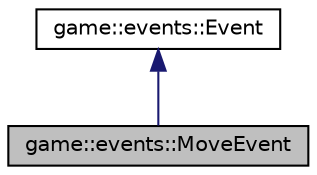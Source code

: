 digraph "game::events::MoveEvent"
{
 // LATEX_PDF_SIZE
  edge [fontname="Helvetica",fontsize="10",labelfontname="Helvetica",labelfontsize="10"];
  node [fontname="Helvetica",fontsize="10",shape=record];
  Node1 [label="game::events::MoveEvent",height=0.2,width=0.4,color="black", fillcolor="grey75", style="filled", fontcolor="black",tooltip="Processed when an entity moves."];
  Node2 -> Node1 [dir="back",color="midnightblue",fontsize="10",style="solid",fontname="Helvetica"];
  Node2 [label="game::events::Event",height=0.2,width=0.4,color="black", fillcolor="white", style="filled",URL="$classgame_1_1events_1_1_event.html",tooltip="Superclass of any event."];
}
